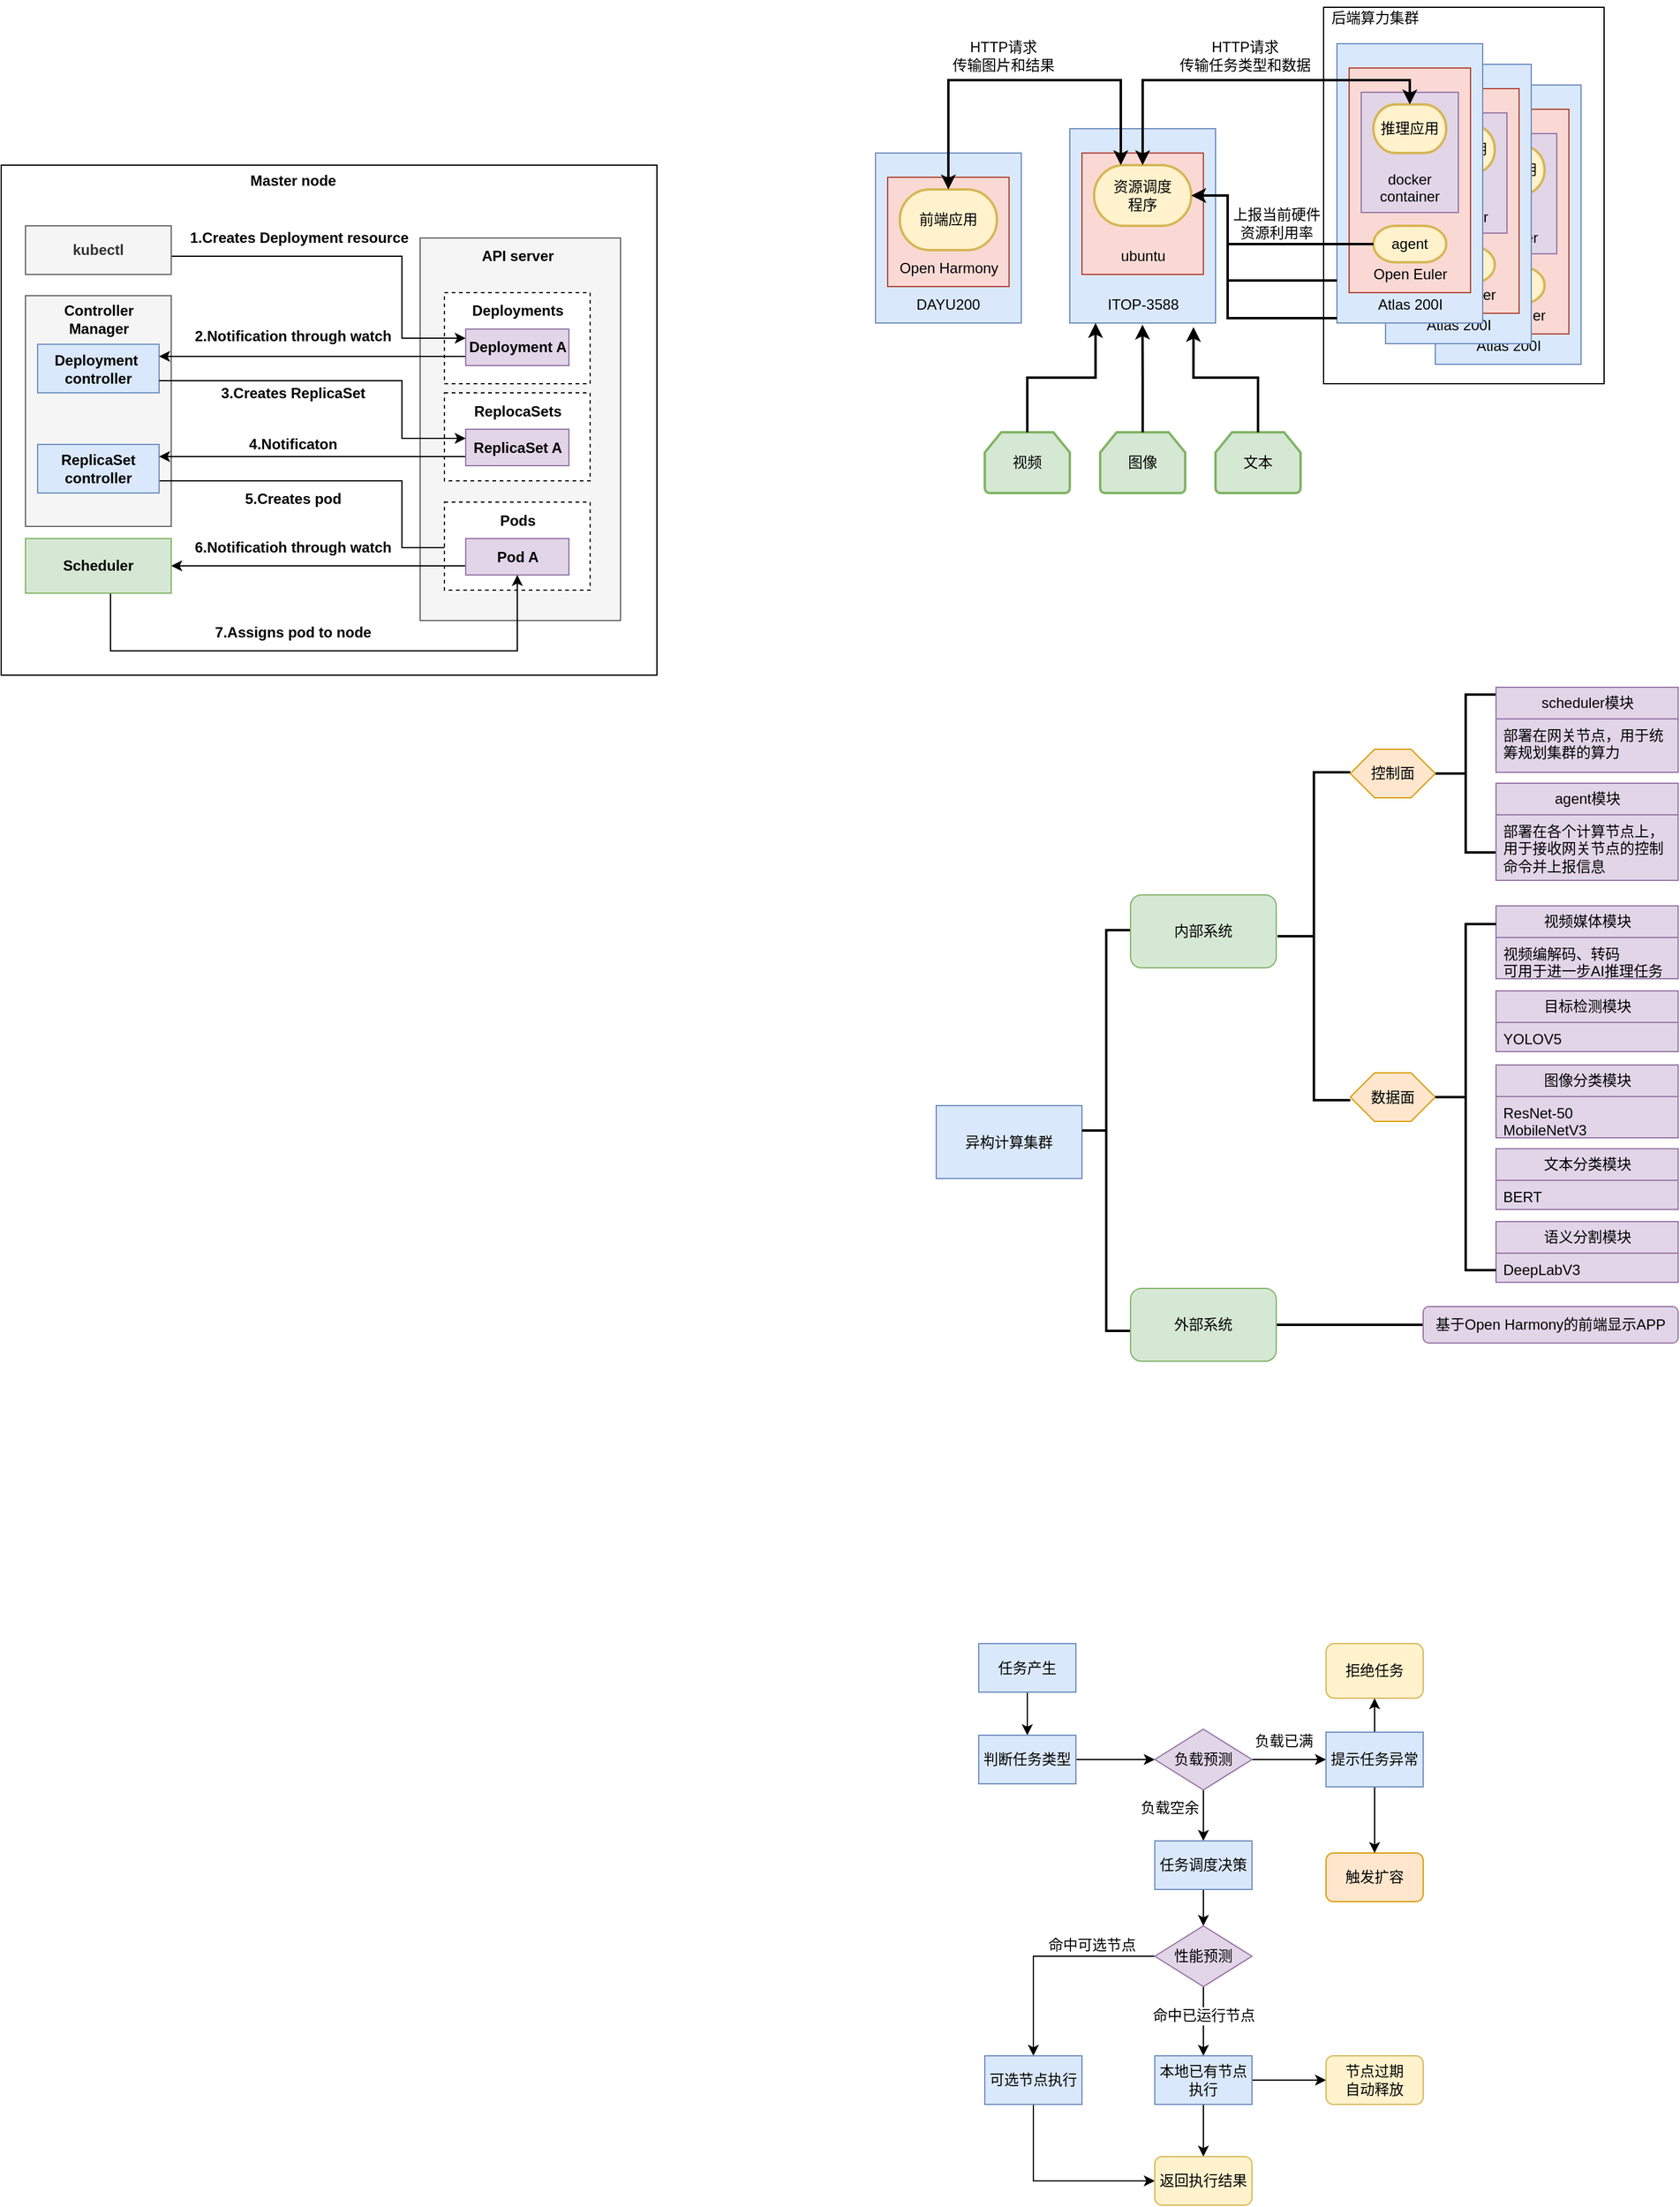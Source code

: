 <mxfile version="27.0.6">
  <diagram name="第 1 页" id="hc7zvkUpLv2Rvr7Ll1ZT">
    <mxGraphModel dx="1928" dy="626" grid="1" gridSize="10" guides="1" tooltips="1" connect="1" arrows="1" fold="1" page="1" pageScale="1" pageWidth="827" pageHeight="1169" math="0" shadow="0">
      <root>
        <mxCell id="0" />
        <mxCell id="1" parent="0" />
        <mxCell id="jOITWD3qPEmTQNuiz6j5-42" value="" style="rounded=0;whiteSpace=wrap;html=1;" vertex="1" parent="1">
          <mxGeometry x="-610" y="150" width="540" height="420" as="geometry" />
        </mxCell>
        <mxCell id="jOITWD3qPEmTQNuiz6j5-31" value="" style="verticalLabelPosition=bottom;verticalAlign=top;html=1;shape=mxgraph.basic.rect;fillColor2=none;strokeWidth=1;size=20;indent=5;fillColor=#f5f5f5;fontColor=#333333;strokeColor=#666666;" vertex="1" parent="1">
          <mxGeometry x="-265" y="210" width="165" height="315" as="geometry" />
        </mxCell>
        <mxCell id="jOITWD3qPEmTQNuiz6j5-23" value="" style="rounded=0;whiteSpace=wrap;html=1;dashed=1;" vertex="1" parent="1">
          <mxGeometry x="-245" y="255" width="120" height="75" as="geometry" />
        </mxCell>
        <mxCell id="jOITWD3qPEmTQNuiz6j5-9" value="" style="verticalLabelPosition=bottom;verticalAlign=top;html=1;shape=mxgraph.basic.rect;fillColor2=none;strokeWidth=1;size=20;indent=5;fillColor=#f5f5f5;fontColor=#333333;strokeColor=#666666;" vertex="1" parent="1">
          <mxGeometry x="-590" y="257.5" width="120" height="190" as="geometry" />
        </mxCell>
        <mxCell id="94nbrSoMffzkr9fx2lbW-61" value="Entity" style="whiteSpace=wrap;html=1;align=center;fillColor=none;" parent="1" vertex="1">
          <mxGeometry x="479" y="20" width="231" height="310" as="geometry" />
        </mxCell>
        <mxCell id="94nbrSoMffzkr9fx2lbW-47" value="" style="group" parent="1" vertex="1" connectable="0">
          <mxGeometry x="571" y="84" width="120" height="230" as="geometry" />
        </mxCell>
        <mxCell id="94nbrSoMffzkr9fx2lbW-48" value="" style="rounded=0;whiteSpace=wrap;html=1;fillColor=#dae8fc;strokeColor=#6c8ebf;" parent="94nbrSoMffzkr9fx2lbW-47" vertex="1">
          <mxGeometry width="120" height="230" as="geometry" />
        </mxCell>
        <mxCell id="94nbrSoMffzkr9fx2lbW-49" value="Atlas 200I" style="text;html=1;align=center;verticalAlign=middle;resizable=0;points=[];autosize=1;strokeColor=none;fillColor=none;" parent="94nbrSoMffzkr9fx2lbW-47" vertex="1">
          <mxGeometry x="20" y="200" width="80" height="30" as="geometry" />
        </mxCell>
        <mxCell id="94nbrSoMffzkr9fx2lbW-50" value="" style="rounded=0;whiteSpace=wrap;html=1;fillColor=#fad9d5;strokeColor=#ae4132;" parent="94nbrSoMffzkr9fx2lbW-47" vertex="1">
          <mxGeometry x="10" y="20" width="100" height="185" as="geometry" />
        </mxCell>
        <mxCell id="94nbrSoMffzkr9fx2lbW-51" value="Open Euler" style="text;html=1;align=center;verticalAlign=middle;resizable=0;points=[];autosize=1;strokeColor=none;fillColor=none;" parent="94nbrSoMffzkr9fx2lbW-47" vertex="1">
          <mxGeometry x="20" y="175" width="80" height="30" as="geometry" />
        </mxCell>
        <mxCell id="94nbrSoMffzkr9fx2lbW-52" value="&lt;div&gt;&lt;br&gt;&lt;/div&gt;&lt;div&gt;&lt;br&gt;&lt;/div&gt;&lt;div&gt;&lt;br&gt;&lt;/div&gt;&lt;div&gt;&lt;br&gt;&lt;/div&gt;&lt;div&gt;docker container&lt;/div&gt;" style="rounded=0;whiteSpace=wrap;html=1;fillColor=#e1d5e7;strokeColor=#9673a6;" parent="94nbrSoMffzkr9fx2lbW-47" vertex="1">
          <mxGeometry x="20" y="40" width="80" height="99" as="geometry" />
        </mxCell>
        <mxCell id="94nbrSoMffzkr9fx2lbW-53" value="agent" style="strokeWidth=2;html=1;shape=mxgraph.flowchart.terminator;whiteSpace=wrap;fillColor=#fff2cc;strokeColor=#d6b656;" parent="94nbrSoMffzkr9fx2lbW-47" vertex="1">
          <mxGeometry x="30" y="150" width="60" height="30" as="geometry" />
        </mxCell>
        <mxCell id="94nbrSoMffzkr9fx2lbW-54" value="推理应用" style="strokeWidth=2;html=1;shape=mxgraph.flowchart.terminator;whiteSpace=wrap;fillColor=#fff2cc;strokeColor=#d6b656;" parent="94nbrSoMffzkr9fx2lbW-47" vertex="1">
          <mxGeometry x="30" y="50" width="60" height="40" as="geometry" />
        </mxCell>
        <mxCell id="94nbrSoMffzkr9fx2lbW-39" value="" style="group" parent="1" vertex="1" connectable="0">
          <mxGeometry x="530" y="67" width="120" height="230" as="geometry" />
        </mxCell>
        <mxCell id="94nbrSoMffzkr9fx2lbW-40" value="" style="rounded=0;whiteSpace=wrap;html=1;fillColor=#dae8fc;strokeColor=#6c8ebf;" parent="94nbrSoMffzkr9fx2lbW-39" vertex="1">
          <mxGeometry width="120" height="230" as="geometry" />
        </mxCell>
        <mxCell id="94nbrSoMffzkr9fx2lbW-41" value="Atlas 200I" style="text;html=1;align=center;verticalAlign=middle;resizable=0;points=[];autosize=1;strokeColor=none;fillColor=none;" parent="94nbrSoMffzkr9fx2lbW-39" vertex="1">
          <mxGeometry x="20" y="200" width="80" height="30" as="geometry" />
        </mxCell>
        <mxCell id="94nbrSoMffzkr9fx2lbW-42" value="" style="rounded=0;whiteSpace=wrap;html=1;fillColor=#fad9d5;strokeColor=#ae4132;" parent="94nbrSoMffzkr9fx2lbW-39" vertex="1">
          <mxGeometry x="10" y="20" width="100" height="185" as="geometry" />
        </mxCell>
        <mxCell id="94nbrSoMffzkr9fx2lbW-43" value="Open Euler" style="text;html=1;align=center;verticalAlign=middle;resizable=0;points=[];autosize=1;strokeColor=none;fillColor=none;" parent="94nbrSoMffzkr9fx2lbW-39" vertex="1">
          <mxGeometry x="20" y="175" width="80" height="30" as="geometry" />
        </mxCell>
        <mxCell id="94nbrSoMffzkr9fx2lbW-44" value="&lt;div&gt;&lt;br&gt;&lt;/div&gt;&lt;div&gt;&lt;br&gt;&lt;/div&gt;&lt;div&gt;&lt;br&gt;&lt;/div&gt;&lt;div&gt;&lt;br&gt;&lt;/div&gt;&lt;div&gt;docker container&lt;/div&gt;" style="rounded=0;whiteSpace=wrap;html=1;fillColor=#e1d5e7;strokeColor=#9673a6;" parent="94nbrSoMffzkr9fx2lbW-39" vertex="1">
          <mxGeometry x="20" y="40" width="80" height="99" as="geometry" />
        </mxCell>
        <mxCell id="94nbrSoMffzkr9fx2lbW-45" value="agent" style="strokeWidth=2;html=1;shape=mxgraph.flowchart.terminator;whiteSpace=wrap;fillColor=#fff2cc;strokeColor=#d6b656;" parent="94nbrSoMffzkr9fx2lbW-39" vertex="1">
          <mxGeometry x="30" y="150" width="60" height="30" as="geometry" />
        </mxCell>
        <mxCell id="94nbrSoMffzkr9fx2lbW-46" value="推理应用" style="strokeWidth=2;html=1;shape=mxgraph.flowchart.terminator;whiteSpace=wrap;fillColor=#fff2cc;strokeColor=#d6b656;" parent="94nbrSoMffzkr9fx2lbW-39" vertex="1">
          <mxGeometry x="30" y="50" width="60" height="40" as="geometry" />
        </mxCell>
        <mxCell id="94nbrSoMffzkr9fx2lbW-21" value="" style="group" parent="1" vertex="1" connectable="0">
          <mxGeometry x="110" y="140" width="120" height="140" as="geometry" />
        </mxCell>
        <mxCell id="94nbrSoMffzkr9fx2lbW-1" value="&lt;div&gt;&lt;br&gt;&lt;/div&gt;" style="rounded=0;whiteSpace=wrap;html=1;fillColor=#dae8fc;strokeColor=#6c8ebf;movable=1;resizable=1;rotatable=1;deletable=1;editable=1;locked=0;connectable=1;" parent="94nbrSoMffzkr9fx2lbW-21" vertex="1">
          <mxGeometry width="120" height="140" as="geometry" />
        </mxCell>
        <mxCell id="94nbrSoMffzkr9fx2lbW-5" value="DAYU200" style="text;html=1;align=center;verticalAlign=middle;whiteSpace=wrap;rounded=0;movable=1;resizable=1;rotatable=1;deletable=1;editable=1;locked=0;connectable=1;" parent="94nbrSoMffzkr9fx2lbW-21" vertex="1">
          <mxGeometry x="30" y="110" width="60" height="30" as="geometry" />
        </mxCell>
        <mxCell id="94nbrSoMffzkr9fx2lbW-12" value="" style="rounded=0;whiteSpace=wrap;html=1;fillColor=#fad9d5;strokeColor=#ae4132;movable=1;resizable=1;rotatable=1;deletable=1;editable=1;locked=0;connectable=1;" parent="94nbrSoMffzkr9fx2lbW-21" vertex="1">
          <mxGeometry x="10" y="20" width="100" height="90" as="geometry" />
        </mxCell>
        <mxCell id="94nbrSoMffzkr9fx2lbW-13" value="Open Harmony" style="text;html=1;align=center;verticalAlign=middle;resizable=1;points=[];autosize=1;strokeColor=none;fillColor=none;movable=1;rotatable=1;deletable=1;editable=1;locked=0;connectable=1;" parent="94nbrSoMffzkr9fx2lbW-21" vertex="1">
          <mxGeometry x="10" y="80" width="100" height="30" as="geometry" />
        </mxCell>
        <mxCell id="94nbrSoMffzkr9fx2lbW-4" value="前端应用" style="strokeWidth=2;html=1;shape=mxgraph.flowchart.terminator;whiteSpace=wrap;fillColor=#fff2cc;strokeColor=#d6b656;movable=1;resizable=1;rotatable=1;deletable=1;editable=1;locked=0;connectable=1;" parent="94nbrSoMffzkr9fx2lbW-21" vertex="1">
          <mxGeometry x="20" y="30" width="80" height="50" as="geometry" />
        </mxCell>
        <mxCell id="94nbrSoMffzkr9fx2lbW-22" value="" style="group" parent="1" vertex="1" connectable="0">
          <mxGeometry x="270" y="120" width="120" height="160" as="geometry" />
        </mxCell>
        <mxCell id="94nbrSoMffzkr9fx2lbW-2" value="" style="rounded=0;whiteSpace=wrap;html=1;fillColor=#dae8fc;strokeColor=#6c8ebf;" parent="94nbrSoMffzkr9fx2lbW-22" vertex="1">
          <mxGeometry width="120" height="160" as="geometry" />
        </mxCell>
        <mxCell id="94nbrSoMffzkr9fx2lbW-6" value="" style="rounded=0;whiteSpace=wrap;html=1;fillColor=#fad9d5;strokeColor=#ae4132;" parent="94nbrSoMffzkr9fx2lbW-22" vertex="1">
          <mxGeometry x="10" y="20" width="100" height="100" as="geometry" />
        </mxCell>
        <mxCell id="94nbrSoMffzkr9fx2lbW-7" value="ITOP-3588" style="text;html=1;align=center;verticalAlign=middle;resizable=0;points=[];autosize=1;strokeColor=none;fillColor=none;" parent="94nbrSoMffzkr9fx2lbW-22" vertex="1">
          <mxGeometry x="20" y="130" width="80" height="30" as="geometry" />
        </mxCell>
        <mxCell id="94nbrSoMffzkr9fx2lbW-8" value="ubuntu" style="text;html=1;align=center;verticalAlign=middle;resizable=0;points=[];autosize=1;strokeColor=none;fillColor=none;" parent="94nbrSoMffzkr9fx2lbW-22" vertex="1">
          <mxGeometry x="30" y="90" width="60" height="30" as="geometry" />
        </mxCell>
        <mxCell id="94nbrSoMffzkr9fx2lbW-9" value="&lt;div&gt;资源调度&lt;/div&gt;&lt;div&gt;程序&lt;/div&gt;" style="strokeWidth=2;html=1;shape=mxgraph.flowchart.terminator;whiteSpace=wrap;fillColor=#fff2cc;strokeColor=#d6b656;" parent="94nbrSoMffzkr9fx2lbW-22" vertex="1">
          <mxGeometry x="20" y="30" width="80" height="50" as="geometry" />
        </mxCell>
        <mxCell id="94nbrSoMffzkr9fx2lbW-23" value="" style="group" parent="1" vertex="1" connectable="0">
          <mxGeometry x="490" y="50" width="250" height="315" as="geometry" />
        </mxCell>
        <mxCell id="94nbrSoMffzkr9fx2lbW-10" value="" style="rounded=0;whiteSpace=wrap;html=1;fillColor=#dae8fc;strokeColor=#6c8ebf;" parent="94nbrSoMffzkr9fx2lbW-23" vertex="1">
          <mxGeometry width="120" height="230" as="geometry" />
        </mxCell>
        <mxCell id="94nbrSoMffzkr9fx2lbW-11" value="Atlas 200I" style="text;html=1;align=center;verticalAlign=middle;resizable=0;points=[];autosize=1;strokeColor=none;fillColor=none;" parent="94nbrSoMffzkr9fx2lbW-23" vertex="1">
          <mxGeometry x="20" y="200" width="80" height="30" as="geometry" />
        </mxCell>
        <mxCell id="94nbrSoMffzkr9fx2lbW-14" value="" style="rounded=0;whiteSpace=wrap;html=1;fillColor=#fad9d5;strokeColor=#ae4132;" parent="94nbrSoMffzkr9fx2lbW-23" vertex="1">
          <mxGeometry x="10" y="20" width="100" height="185" as="geometry" />
        </mxCell>
        <mxCell id="94nbrSoMffzkr9fx2lbW-15" value="Open Euler" style="text;html=1;align=center;verticalAlign=middle;resizable=0;points=[];autosize=1;strokeColor=none;fillColor=none;" parent="94nbrSoMffzkr9fx2lbW-23" vertex="1">
          <mxGeometry x="20" y="175" width="80" height="30" as="geometry" />
        </mxCell>
        <mxCell id="94nbrSoMffzkr9fx2lbW-17" value="&lt;div&gt;&lt;br&gt;&lt;/div&gt;&lt;div&gt;&lt;br&gt;&lt;/div&gt;&lt;div&gt;&lt;br&gt;&lt;/div&gt;&lt;div&gt;&lt;br&gt;&lt;/div&gt;&lt;div&gt;docker container&lt;/div&gt;" style="rounded=0;whiteSpace=wrap;html=1;fillColor=#e1d5e7;strokeColor=#9673a6;" parent="94nbrSoMffzkr9fx2lbW-23" vertex="1">
          <mxGeometry x="20" y="40" width="80" height="99" as="geometry" />
        </mxCell>
        <mxCell id="94nbrSoMffzkr9fx2lbW-19" value="agent" style="strokeWidth=2;html=1;shape=mxgraph.flowchart.terminator;whiteSpace=wrap;fillColor=#fff2cc;strokeColor=#d6b656;" parent="94nbrSoMffzkr9fx2lbW-23" vertex="1">
          <mxGeometry x="30" y="150" width="60" height="30" as="geometry" />
        </mxCell>
        <mxCell id="94nbrSoMffzkr9fx2lbW-20" value="推理应用" style="strokeWidth=2;html=1;shape=mxgraph.flowchart.terminator;whiteSpace=wrap;fillColor=#fff2cc;strokeColor=#d6b656;" parent="94nbrSoMffzkr9fx2lbW-23" vertex="1">
          <mxGeometry x="30" y="50" width="60" height="40" as="geometry" />
        </mxCell>
        <mxCell id="94nbrSoMffzkr9fx2lbW-24" style="edgeStyle=orthogonalEdgeStyle;rounded=0;orthogonalLoop=1;jettySize=auto;html=1;exitX=0.5;exitY=0;exitDx=0;exitDy=0;exitPerimeter=0;startArrow=classic;startFill=1;strokeWidth=2;" parent="1" source="94nbrSoMffzkr9fx2lbW-4" edge="1">
          <mxGeometry relative="1" as="geometry">
            <mxPoint x="312" y="150" as="targetPoint" />
            <Array as="points">
              <mxPoint x="170" y="80" />
              <mxPoint x="312" y="80" />
            </Array>
          </mxGeometry>
        </mxCell>
        <mxCell id="94nbrSoMffzkr9fx2lbW-25" value="视频" style="strokeWidth=2;html=1;shape=mxgraph.flowchart.loop_limit;whiteSpace=wrap;fillColor=#d5e8d4;strokeColor=#82b366;" parent="1" vertex="1">
          <mxGeometry x="200" y="370" width="70" height="50" as="geometry" />
        </mxCell>
        <mxCell id="94nbrSoMffzkr9fx2lbW-26" value="图像" style="strokeWidth=2;html=1;shape=mxgraph.flowchart.loop_limit;whiteSpace=wrap;fillColor=#d5e8d4;strokeColor=#82b366;" parent="1" vertex="1">
          <mxGeometry x="295" y="370" width="70" height="50" as="geometry" />
        </mxCell>
        <mxCell id="94nbrSoMffzkr9fx2lbW-28" value="文本" style="strokeWidth=2;html=1;shape=mxgraph.flowchart.loop_limit;whiteSpace=wrap;fillColor=#d5e8d4;strokeColor=#82b366;" parent="1" vertex="1">
          <mxGeometry x="390" y="370" width="70" height="50" as="geometry" />
        </mxCell>
        <mxCell id="94nbrSoMffzkr9fx2lbW-29" style="edgeStyle=orthogonalEdgeStyle;rounded=0;orthogonalLoop=1;jettySize=auto;html=1;exitX=0.5;exitY=0;exitDx=0;exitDy=0;exitPerimeter=0;entryX=0.015;entryY=1;entryDx=0;entryDy=0;entryPerimeter=0;strokeWidth=2;" parent="1" source="94nbrSoMffzkr9fx2lbW-25" target="94nbrSoMffzkr9fx2lbW-7" edge="1">
          <mxGeometry relative="1" as="geometry" />
        </mxCell>
        <mxCell id="94nbrSoMffzkr9fx2lbW-30" style="edgeStyle=orthogonalEdgeStyle;rounded=0;orthogonalLoop=1;jettySize=auto;html=1;exitX=0.5;exitY=0;exitDx=0;exitDy=0;exitPerimeter=0;entryX=0.498;entryY=1.044;entryDx=0;entryDy=0;entryPerimeter=0;strokeWidth=2;" parent="1" source="94nbrSoMffzkr9fx2lbW-26" target="94nbrSoMffzkr9fx2lbW-7" edge="1">
          <mxGeometry relative="1" as="geometry" />
        </mxCell>
        <mxCell id="94nbrSoMffzkr9fx2lbW-31" style="edgeStyle=orthogonalEdgeStyle;rounded=0;orthogonalLoop=1;jettySize=auto;html=1;exitX=0.5;exitY=0;exitDx=0;exitDy=0;exitPerimeter=0;entryX=1.023;entryY=1.111;entryDx=0;entryDy=0;entryPerimeter=0;strokeWidth=2;" parent="1" source="94nbrSoMffzkr9fx2lbW-28" target="94nbrSoMffzkr9fx2lbW-7" edge="1">
          <mxGeometry relative="1" as="geometry" />
        </mxCell>
        <mxCell id="94nbrSoMffzkr9fx2lbW-33" style="edgeStyle=orthogonalEdgeStyle;rounded=0;orthogonalLoop=1;jettySize=auto;html=1;exitX=0;exitY=0.5;exitDx=0;exitDy=0;exitPerimeter=0;entryX=1;entryY=0.5;entryDx=0;entryDy=0;entryPerimeter=0;strokeWidth=2;" parent="1" source="94nbrSoMffzkr9fx2lbW-19" target="94nbrSoMffzkr9fx2lbW-9" edge="1">
          <mxGeometry relative="1" as="geometry">
            <Array as="points">
              <mxPoint x="400" y="215" />
              <mxPoint x="400" y="175" />
            </Array>
          </mxGeometry>
        </mxCell>
        <mxCell id="94nbrSoMffzkr9fx2lbW-34" value="&lt;div&gt;HTTP请求&lt;/div&gt;&lt;div&gt;传输图片和结果&lt;/div&gt;" style="text;html=1;align=center;verticalAlign=middle;resizable=0;points=[];autosize=1;strokeColor=none;fillColor=none;" parent="1" vertex="1">
          <mxGeometry x="160" y="40" width="110" height="40" as="geometry" />
        </mxCell>
        <mxCell id="94nbrSoMffzkr9fx2lbW-36" style="edgeStyle=orthogonalEdgeStyle;rounded=0;orthogonalLoop=1;jettySize=auto;html=1;exitX=0.5;exitY=0;exitDx=0;exitDy=0;exitPerimeter=0;entryX=0.5;entryY=0;entryDx=0;entryDy=0;entryPerimeter=0;strokeWidth=2;startArrow=classic;startFill=1;" parent="1" source="94nbrSoMffzkr9fx2lbW-9" target="94nbrSoMffzkr9fx2lbW-20" edge="1">
          <mxGeometry relative="1" as="geometry" />
        </mxCell>
        <mxCell id="94nbrSoMffzkr9fx2lbW-37" value="&lt;div&gt;HTTP请求&lt;/div&gt;&lt;div&gt;传输任务类型和数据&lt;/div&gt;" style="text;html=1;align=center;verticalAlign=middle;resizable=0;points=[];autosize=1;strokeColor=none;fillColor=none;" parent="1" vertex="1">
          <mxGeometry x="349" y="40" width="130" height="40" as="geometry" />
        </mxCell>
        <mxCell id="94nbrSoMffzkr9fx2lbW-38" value="&lt;div&gt;上报当前硬件&lt;/div&gt;&lt;div&gt;资源利用率&lt;/div&gt;" style="text;html=1;align=center;verticalAlign=middle;resizable=0;points=[];autosize=1;strokeColor=none;fillColor=none;" parent="1" vertex="1">
          <mxGeometry x="390" y="178" width="100" height="40" as="geometry" />
        </mxCell>
        <mxCell id="94nbrSoMffzkr9fx2lbW-59" style="edgeStyle=orthogonalEdgeStyle;rounded=0;orthogonalLoop=1;jettySize=auto;html=1;strokeWidth=2;endArrow=none;startFill=0;" parent="1" edge="1">
          <mxGeometry relative="1" as="geometry">
            <mxPoint x="490" y="276" as="sourcePoint" />
            <mxPoint x="400" y="230" as="targetPoint" />
            <Array as="points">
              <mxPoint x="400" y="276" />
              <mxPoint x="400" y="230" />
            </Array>
          </mxGeometry>
        </mxCell>
        <mxCell id="94nbrSoMffzkr9fx2lbW-58" style="edgeStyle=orthogonalEdgeStyle;rounded=0;orthogonalLoop=1;jettySize=auto;html=1;strokeWidth=2;endArrow=none;startFill=0;" parent="1" edge="1">
          <mxGeometry relative="1" as="geometry">
            <mxPoint x="490" y="245" as="sourcePoint" />
            <mxPoint x="400" y="200" as="targetPoint" />
            <Array as="points">
              <mxPoint x="400" y="245" />
              <mxPoint x="400" y="200" />
            </Array>
          </mxGeometry>
        </mxCell>
        <mxCell id="94nbrSoMffzkr9fx2lbW-62" value="后端算力集群" style="text;html=1;align=center;verticalAlign=middle;resizable=0;points=[];autosize=1;strokeColor=none;fillColor=none;" parent="1" vertex="1">
          <mxGeometry x="471" y="14" width="100" height="30" as="geometry" />
        </mxCell>
        <mxCell id="ptIUgz5gia44wLrKjykI-1" value="异构计算集群" style="rounded=0;whiteSpace=wrap;html=1;fillColor=#dae8fc;strokeColor=#6c8ebf;" parent="1" vertex="1">
          <mxGeometry x="160" y="924.5" width="120" height="60" as="geometry" />
        </mxCell>
        <mxCell id="ptIUgz5gia44wLrKjykI-2" value="" style="strokeWidth=2;html=1;shape=mxgraph.flowchart.annotation_2;align=left;labelPosition=right;pointerEvents=1;" parent="1" vertex="1">
          <mxGeometry x="280" y="780" width="40" height="330" as="geometry" />
        </mxCell>
        <mxCell id="ptIUgz5gia44wLrKjykI-3" value="内部系统" style="rounded=1;whiteSpace=wrap;html=1;fillColor=#d5e8d4;strokeColor=#82b366;" parent="1" vertex="1">
          <mxGeometry x="320" y="751" width="120" height="60" as="geometry" />
        </mxCell>
        <mxCell id="ptIUgz5gia44wLrKjykI-40" style="edgeStyle=orthogonalEdgeStyle;rounded=0;orthogonalLoop=1;jettySize=auto;html=1;exitX=1;exitY=0.5;exitDx=0;exitDy=0;endArrow=none;startFill=0;strokeWidth=2;entryX=0;entryY=0.5;entryDx=0;entryDy=0;" parent="1" source="ptIUgz5gia44wLrKjykI-4" target="ptIUgz5gia44wLrKjykI-41" edge="1">
          <mxGeometry relative="1" as="geometry">
            <mxPoint x="590" y="1128.4" as="targetPoint" />
          </mxGeometry>
        </mxCell>
        <mxCell id="ptIUgz5gia44wLrKjykI-4" value="外部系统" style="rounded=1;whiteSpace=wrap;html=1;fillColor=#d5e8d4;strokeColor=#82b366;" parent="1" vertex="1">
          <mxGeometry x="320" y="1075" width="120" height="60" as="geometry" />
        </mxCell>
        <mxCell id="ptIUgz5gia44wLrKjykI-5" value="" style="strokeWidth=2;html=1;shape=mxgraph.flowchart.annotation_2;align=left;labelPosition=right;pointerEvents=1;" parent="1" vertex="1">
          <mxGeometry x="441" y="650" width="60" height="270" as="geometry" />
        </mxCell>
        <mxCell id="ptIUgz5gia44wLrKjykI-7" value="" style="strokeWidth=2;html=1;shape=mxgraph.flowchart.annotation_2;align=left;labelPosition=right;pointerEvents=1;" parent="1" vertex="1">
          <mxGeometry x="571" y="586" width="50" height="130" as="geometry" />
        </mxCell>
        <mxCell id="ptIUgz5gia44wLrKjykI-9" value="控制面" style="shape=hexagon;perimeter=hexagonPerimeter2;whiteSpace=wrap;html=1;fixedSize=1;fillColor=#ffe6cc;strokeColor=#d79b00;" parent="1" vertex="1">
          <mxGeometry x="501" y="631" width="70" height="40" as="geometry" />
        </mxCell>
        <mxCell id="ptIUgz5gia44wLrKjykI-11" value="scheduler模块" style="swimlane;fontStyle=0;childLayout=stackLayout;horizontal=1;startSize=26;fillColor=#e1d5e7;horizontalStack=0;resizeParent=1;resizeParentMax=0;resizeLast=0;collapsible=1;marginBottom=0;html=1;strokeColor=#9673a6;" parent="1" vertex="1">
          <mxGeometry x="621" y="580" width="150" height="70" as="geometry" />
        </mxCell>
        <mxCell id="ptIUgz5gia44wLrKjykI-12" value="部署在网关节点，用于统筹规划集群的算力" style="text;strokeColor=#9673a6;fillColor=#e1d5e7;align=left;verticalAlign=top;spacingLeft=4;spacingRight=4;overflow=hidden;rotatable=0;points=[[0,0.5],[1,0.5]];portConstraint=eastwest;whiteSpace=wrap;html=1;" parent="ptIUgz5gia44wLrKjykI-11" vertex="1">
          <mxGeometry y="26" width="150" height="44" as="geometry" />
        </mxCell>
        <mxCell id="ptIUgz5gia44wLrKjykI-15" value="agent模块" style="swimlane;fontStyle=0;childLayout=stackLayout;horizontal=1;startSize=26;fillColor=#e1d5e7;horizontalStack=0;resizeParent=1;resizeParentMax=0;resizeLast=0;collapsible=1;marginBottom=0;html=1;strokeColor=#9673a6;" parent="1" vertex="1">
          <mxGeometry x="621" y="659" width="150" height="80" as="geometry" />
        </mxCell>
        <mxCell id="ptIUgz5gia44wLrKjykI-16" value="部署在各个计算节点上，用于接收网关节点的控制命令并上报信息" style="text;strokeColor=#9673a6;fillColor=#e1d5e7;align=left;verticalAlign=top;spacingLeft=4;spacingRight=4;overflow=hidden;rotatable=0;points=[[0,0.5],[1,0.5]];portConstraint=eastwest;whiteSpace=wrap;html=1;" parent="ptIUgz5gia44wLrKjykI-15" vertex="1">
          <mxGeometry y="26" width="150" height="54" as="geometry" />
        </mxCell>
        <mxCell id="ptIUgz5gia44wLrKjykI-17" value="数据面" style="shape=hexagon;perimeter=hexagonPerimeter2;whiteSpace=wrap;html=1;fixedSize=1;fillColor=#ffe6cc;strokeColor=#d79b00;" parent="1" vertex="1">
          <mxGeometry x="501" y="897.5" width="70" height="40" as="geometry" />
        </mxCell>
        <mxCell id="ptIUgz5gia44wLrKjykI-19" value="视频媒体模块" style="swimlane;fontStyle=0;childLayout=stackLayout;horizontal=1;startSize=26;fillColor=#e1d5e7;horizontalStack=0;resizeParent=1;resizeParentMax=0;resizeLast=0;collapsible=1;marginBottom=0;html=1;strokeColor=#9673a6;" parent="1" vertex="1">
          <mxGeometry x="621" y="760" width="150" height="60" as="geometry" />
        </mxCell>
        <mxCell id="ptIUgz5gia44wLrKjykI-20" value="&lt;div&gt;视频编解码、转码&lt;/div&gt;&lt;div&gt;可用于进一步AI推理任务&lt;/div&gt;" style="text;strokeColor=#9673a6;fillColor=#e1d5e7;align=left;verticalAlign=top;spacingLeft=4;spacingRight=4;overflow=hidden;rotatable=0;points=[[0,0.5],[1,0.5]];portConstraint=eastwest;whiteSpace=wrap;html=1;" parent="ptIUgz5gia44wLrKjykI-19" vertex="1">
          <mxGeometry y="26" width="150" height="34" as="geometry" />
        </mxCell>
        <mxCell id="ptIUgz5gia44wLrKjykI-21" value="目标检测模块" style="swimlane;fontStyle=0;childLayout=stackLayout;horizontal=1;startSize=26;fillColor=#e1d5e7;horizontalStack=0;resizeParent=1;resizeParentMax=0;resizeLast=0;collapsible=1;marginBottom=0;html=1;strokeColor=#9673a6;" parent="1" vertex="1">
          <mxGeometry x="621" y="830" width="150" height="50" as="geometry" />
        </mxCell>
        <mxCell id="ptIUgz5gia44wLrKjykI-22" value="YOLOV5" style="text;strokeColor=#9673a6;fillColor=#e1d5e7;align=left;verticalAlign=top;spacingLeft=4;spacingRight=4;overflow=hidden;rotatable=0;points=[[0,0.5],[1,0.5]];portConstraint=eastwest;whiteSpace=wrap;html=1;" parent="ptIUgz5gia44wLrKjykI-21" vertex="1">
          <mxGeometry y="26" width="150" height="24" as="geometry" />
        </mxCell>
        <mxCell id="ptIUgz5gia44wLrKjykI-32" value="图像分类模块" style="swimlane;fontStyle=0;childLayout=stackLayout;horizontal=1;startSize=26;fillColor=#e1d5e7;horizontalStack=0;resizeParent=1;resizeParentMax=0;resizeLast=0;collapsible=1;marginBottom=0;html=1;strokeColor=#9673a6;" parent="1" vertex="1">
          <mxGeometry x="621" y="891" width="150" height="60" as="geometry" />
        </mxCell>
        <mxCell id="ptIUgz5gia44wLrKjykI-33" value="&lt;div&gt;ResNet-50&lt;/div&gt;&lt;div&gt;MobileNetV3&lt;/div&gt;" style="text;strokeColor=#9673a6;fillColor=#e1d5e7;align=left;verticalAlign=top;spacingLeft=4;spacingRight=4;overflow=hidden;rotatable=0;points=[[0,0.5],[1,0.5]];portConstraint=eastwest;whiteSpace=wrap;html=1;" parent="ptIUgz5gia44wLrKjykI-32" vertex="1">
          <mxGeometry y="26" width="150" height="34" as="geometry" />
        </mxCell>
        <mxCell id="ptIUgz5gia44wLrKjykI-34" value="文本分类模块" style="swimlane;fontStyle=0;childLayout=stackLayout;horizontal=1;startSize=26;fillColor=#e1d5e7;horizontalStack=0;resizeParent=1;resizeParentMax=0;resizeLast=0;collapsible=1;marginBottom=0;html=1;strokeColor=#9673a6;" parent="1" vertex="1">
          <mxGeometry x="621" y="960" width="150" height="50" as="geometry" />
        </mxCell>
        <mxCell id="ptIUgz5gia44wLrKjykI-35" value="BERT" style="text;strokeColor=#9673a6;fillColor=#e1d5e7;align=left;verticalAlign=top;spacingLeft=4;spacingRight=4;overflow=hidden;rotatable=0;points=[[0,0.5],[1,0.5]];portConstraint=eastwest;whiteSpace=wrap;html=1;" parent="ptIUgz5gia44wLrKjykI-34" vertex="1">
          <mxGeometry y="26" width="150" height="24" as="geometry" />
        </mxCell>
        <mxCell id="ptIUgz5gia44wLrKjykI-36" value="语义分割模块" style="swimlane;fontStyle=0;childLayout=stackLayout;horizontal=1;startSize=26;fillColor=#e1d5e7;horizontalStack=0;resizeParent=1;resizeParentMax=0;resizeLast=0;collapsible=1;marginBottom=0;html=1;strokeColor=#9673a6;" parent="1" vertex="1">
          <mxGeometry x="621" y="1020" width="150" height="50" as="geometry" />
        </mxCell>
        <mxCell id="ptIUgz5gia44wLrKjykI-37" value="DeepLabV3" style="text;strokeColor=#9673a6;fillColor=#e1d5e7;align=left;verticalAlign=top;spacingLeft=4;spacingRight=4;overflow=hidden;rotatable=0;points=[[0,0.5],[1,0.5]];portConstraint=eastwest;whiteSpace=wrap;html=1;" parent="ptIUgz5gia44wLrKjykI-36" vertex="1">
          <mxGeometry y="26" width="150" height="24" as="geometry" />
        </mxCell>
        <mxCell id="ptIUgz5gia44wLrKjykI-39" value="" style="strokeWidth=2;html=1;shape=mxgraph.flowchart.annotation_2;align=left;labelPosition=right;pointerEvents=1;" parent="1" vertex="1">
          <mxGeometry x="571" y="775" width="50" height="285" as="geometry" />
        </mxCell>
        <mxCell id="ptIUgz5gia44wLrKjykI-41" value="基于Open Harmony的前端显示APP" style="rounded=1;whiteSpace=wrap;html=1;fillColor=#e1d5e7;strokeColor=#9673a6;" parent="1" vertex="1">
          <mxGeometry x="561" y="1090" width="210" height="30" as="geometry" />
        </mxCell>
        <mxCell id="Xun2qEZos5ywSX1DPPP5-5" value="" style="edgeStyle=orthogonalEdgeStyle;rounded=0;orthogonalLoop=1;jettySize=auto;html=1;" parent="1" source="Xun2qEZos5ywSX1DPPP5-1" target="Xun2qEZos5ywSX1DPPP5-4" edge="1">
          <mxGeometry relative="1" as="geometry" />
        </mxCell>
        <mxCell id="Xun2qEZos5ywSX1DPPP5-1" value="任务产生" style="rounded=0;whiteSpace=wrap;html=1;fillColor=#dae8fc;strokeColor=#6c8ebf;" parent="1" vertex="1">
          <mxGeometry x="195" y="1367.5" width="80" height="40" as="geometry" />
        </mxCell>
        <mxCell id="Xun2qEZos5ywSX1DPPP5-7" value="" style="edgeStyle=orthogonalEdgeStyle;rounded=0;orthogonalLoop=1;jettySize=auto;html=1;" parent="1" source="Xun2qEZos5ywSX1DPPP5-4" target="Xun2qEZos5ywSX1DPPP5-6" edge="1">
          <mxGeometry relative="1" as="geometry" />
        </mxCell>
        <mxCell id="Xun2qEZos5ywSX1DPPP5-4" value="判断任务类型" style="rounded=0;whiteSpace=wrap;html=1;fillColor=#dae8fc;strokeColor=#6c8ebf;" parent="1" vertex="1">
          <mxGeometry x="195" y="1443" width="80" height="40" as="geometry" />
        </mxCell>
        <mxCell id="Xun2qEZos5ywSX1DPPP5-9" value="" style="edgeStyle=orthogonalEdgeStyle;rounded=0;orthogonalLoop=1;jettySize=auto;html=1;" parent="1" source="Xun2qEZos5ywSX1DPPP5-6" target="Xun2qEZos5ywSX1DPPP5-8" edge="1">
          <mxGeometry relative="1" as="geometry" />
        </mxCell>
        <mxCell id="Xun2qEZos5ywSX1DPPP5-12" value="" style="edgeStyle=orthogonalEdgeStyle;rounded=0;orthogonalLoop=1;jettySize=auto;html=1;" parent="1" source="Xun2qEZos5ywSX1DPPP5-6" target="Xun2qEZos5ywSX1DPPP5-11" edge="1">
          <mxGeometry relative="1" as="geometry" />
        </mxCell>
        <mxCell id="Xun2qEZos5ywSX1DPPP5-6" value="负载预测" style="rhombus;whiteSpace=wrap;html=1;fillColor=#e1d5e7;strokeColor=#9673a6;" parent="1" vertex="1">
          <mxGeometry x="340" y="1438" width="80" height="50" as="geometry" />
        </mxCell>
        <mxCell id="Xun2qEZos5ywSX1DPPP5-23" style="edgeStyle=orthogonalEdgeStyle;rounded=0;orthogonalLoop=1;jettySize=auto;html=1;exitX=0.5;exitY=1;exitDx=0;exitDy=0;entryX=0.5;entryY=0;entryDx=0;entryDy=0;" parent="1" source="Xun2qEZos5ywSX1DPPP5-8" target="Xun2qEZos5ywSX1DPPP5-21" edge="1">
          <mxGeometry relative="1" as="geometry" />
        </mxCell>
        <mxCell id="Xun2qEZos5ywSX1DPPP5-8" value="任务调度决策" style="whiteSpace=wrap;html=1;fillColor=#dae8fc;strokeColor=#6c8ebf;" parent="1" vertex="1">
          <mxGeometry x="340" y="1530" width="80" height="40" as="geometry" />
        </mxCell>
        <mxCell id="Xun2qEZos5ywSX1DPPP5-10" value="负载空余" style="text;html=1;align=center;verticalAlign=middle;resizable=0;points=[];autosize=1;strokeColor=none;fillColor=none;" parent="1" vertex="1">
          <mxGeometry x="317" y="1488" width="70" height="30" as="geometry" />
        </mxCell>
        <mxCell id="Xun2qEZos5ywSX1DPPP5-17" value="" style="edgeStyle=orthogonalEdgeStyle;rounded=0;orthogonalLoop=1;jettySize=auto;html=1;" parent="1" source="Xun2qEZos5ywSX1DPPP5-11" target="Xun2qEZos5ywSX1DPPP5-16" edge="1">
          <mxGeometry relative="1" as="geometry" />
        </mxCell>
        <mxCell id="Xun2qEZos5ywSX1DPPP5-19" value="" style="edgeStyle=orthogonalEdgeStyle;rounded=0;orthogonalLoop=1;jettySize=auto;html=1;" parent="1" source="Xun2qEZos5ywSX1DPPP5-11" target="Xun2qEZos5ywSX1DPPP5-18" edge="1">
          <mxGeometry relative="1" as="geometry" />
        </mxCell>
        <mxCell id="Xun2qEZos5ywSX1DPPP5-11" value="提示任务异常" style="whiteSpace=wrap;html=1;fillColor=#dae8fc;strokeColor=#6c8ebf;" parent="1" vertex="1">
          <mxGeometry x="481" y="1440.5" width="80" height="45" as="geometry" />
        </mxCell>
        <mxCell id="Xun2qEZos5ywSX1DPPP5-13" value="负载已满" style="text;html=1;align=center;verticalAlign=middle;resizable=0;points=[];autosize=1;strokeColor=none;fillColor=none;" parent="1" vertex="1">
          <mxGeometry x="411" y="1433" width="70" height="30" as="geometry" />
        </mxCell>
        <mxCell id="Xun2qEZos5ywSX1DPPP5-16" value="触发扩容" style="whiteSpace=wrap;html=1;fillColor=#ffe6cc;strokeColor=#d79b00;rounded=1;" parent="1" vertex="1">
          <mxGeometry x="481" y="1540" width="80" height="40" as="geometry" />
        </mxCell>
        <mxCell id="Xun2qEZos5ywSX1DPPP5-18" value="拒绝任务" style="whiteSpace=wrap;html=1;fillColor=#fff2cc;strokeColor=#d6b656;rounded=1;" parent="1" vertex="1">
          <mxGeometry x="481" y="1367.5" width="80" height="45" as="geometry" />
        </mxCell>
        <mxCell id="Xun2qEZos5ywSX1DPPP5-25" value="" style="edgeStyle=orthogonalEdgeStyle;rounded=0;orthogonalLoop=1;jettySize=auto;html=1;" parent="1" source="Xun2qEZos5ywSX1DPPP5-21" target="Xun2qEZos5ywSX1DPPP5-24" edge="1">
          <mxGeometry relative="1" as="geometry" />
        </mxCell>
        <mxCell id="Xun2qEZos5ywSX1DPPP5-30" value="命中已运行节点" style="edgeLabel;html=1;align=center;verticalAlign=middle;resizable=0;points=[];fontSize=12;" parent="Xun2qEZos5ywSX1DPPP5-25" vertex="1" connectable="0">
          <mxGeometry x="-0.236" y="1" relative="1" as="geometry">
            <mxPoint x="-1" y="2" as="offset" />
          </mxGeometry>
        </mxCell>
        <mxCell id="Xun2qEZos5ywSX1DPPP5-27" value="" style="edgeStyle=orthogonalEdgeStyle;rounded=0;orthogonalLoop=1;jettySize=auto;html=1;" parent="1" source="Xun2qEZos5ywSX1DPPP5-21" target="Xun2qEZos5ywSX1DPPP5-26" edge="1">
          <mxGeometry relative="1" as="geometry" />
        </mxCell>
        <mxCell id="Xun2qEZos5ywSX1DPPP5-21" value="性能预测" style="rhombus;whiteSpace=wrap;html=1;fillColor=#e1d5e7;strokeColor=#9673a6;" parent="1" vertex="1">
          <mxGeometry x="340" y="1600" width="80" height="50" as="geometry" />
        </mxCell>
        <mxCell id="Xun2qEZos5ywSX1DPPP5-32" value="" style="edgeStyle=orthogonalEdgeStyle;rounded=0;orthogonalLoop=1;jettySize=auto;html=1;" parent="1" source="Xun2qEZos5ywSX1DPPP5-24" target="Xun2qEZos5ywSX1DPPP5-31" edge="1">
          <mxGeometry relative="1" as="geometry" />
        </mxCell>
        <mxCell id="Xun2qEZos5ywSX1DPPP5-36" value="" style="edgeStyle=orthogonalEdgeStyle;rounded=0;orthogonalLoop=1;jettySize=auto;html=1;" parent="1" source="Xun2qEZos5ywSX1DPPP5-24" target="Xun2qEZos5ywSX1DPPP5-35" edge="1">
          <mxGeometry relative="1" as="geometry" />
        </mxCell>
        <mxCell id="Xun2qEZos5ywSX1DPPP5-24" value="本地已有节点执行" style="whiteSpace=wrap;html=1;fillColor=#dae8fc;strokeColor=#6c8ebf;" parent="1" vertex="1">
          <mxGeometry x="340" y="1707" width="80" height="40" as="geometry" />
        </mxCell>
        <mxCell id="Xun2qEZos5ywSX1DPPP5-34" style="edgeStyle=orthogonalEdgeStyle;rounded=0;orthogonalLoop=1;jettySize=auto;html=1;exitX=0.5;exitY=1;exitDx=0;exitDy=0;entryX=0;entryY=0.5;entryDx=0;entryDy=0;" parent="1" source="Xun2qEZos5ywSX1DPPP5-26" target="Xun2qEZos5ywSX1DPPP5-31" edge="1">
          <mxGeometry relative="1" as="geometry" />
        </mxCell>
        <mxCell id="Xun2qEZos5ywSX1DPPP5-26" value="可选节点执行" style="whiteSpace=wrap;html=1;fillColor=#dae8fc;strokeColor=#6c8ebf;" parent="1" vertex="1">
          <mxGeometry x="200" y="1707" width="80" height="40" as="geometry" />
        </mxCell>
        <mxCell id="Xun2qEZos5ywSX1DPPP5-28" value="命中可选节点" style="text;html=1;align=center;verticalAlign=middle;resizable=0;points=[];autosize=1;strokeColor=none;fillColor=none;" parent="1" vertex="1">
          <mxGeometry x="238" y="1601" width="100" height="30" as="geometry" />
        </mxCell>
        <mxCell id="Xun2qEZos5ywSX1DPPP5-31" value="返回执行结果" style="whiteSpace=wrap;html=1;fillColor=#fff2cc;strokeColor=#d6b656;rounded=1;" parent="1" vertex="1">
          <mxGeometry x="340" y="1790" width="80" height="40" as="geometry" />
        </mxCell>
        <mxCell id="Xun2qEZos5ywSX1DPPP5-35" value="&lt;div&gt;节点过期&lt;/div&gt;&lt;div&gt;自动释放&lt;/div&gt;" style="whiteSpace=wrap;html=1;fillColor=#fff2cc;strokeColor=#d6b656;rounded=1;" parent="1" vertex="1">
          <mxGeometry x="481" y="1707" width="80" height="40" as="geometry" />
        </mxCell>
        <mxCell id="jOITWD3qPEmTQNuiz6j5-4" value="&lt;b&gt;Master node&lt;/b&gt;" style="text;html=1;align=center;verticalAlign=middle;resizable=0;points=[];autosize=1;strokeColor=none;fillColor=none;" vertex="1" parent="1">
          <mxGeometry x="-415" y="148" width="90" height="30" as="geometry" />
        </mxCell>
        <mxCell id="jOITWD3qPEmTQNuiz6j5-5" value="&lt;b&gt;1.Creates Deployment resource&lt;/b&gt;" style="text;html=1;align=center;verticalAlign=middle;resizable=0;points=[];autosize=1;strokeColor=none;fillColor=none;" vertex="1" parent="1">
          <mxGeometry x="-465" y="195" width="200" height="30" as="geometry" />
        </mxCell>
        <mxCell id="jOITWD3qPEmTQNuiz6j5-32" style="edgeStyle=orthogonalEdgeStyle;rounded=0;orthogonalLoop=1;jettySize=auto;html=1;exitX=1;exitY=0.5;exitDx=0;exitDy=0;entryX=0;entryY=0.25;entryDx=0;entryDy=0;" edge="1" parent="1" source="jOITWD3qPEmTQNuiz6j5-6" target="jOITWD3qPEmTQNuiz6j5-20">
          <mxGeometry relative="1" as="geometry">
            <Array as="points">
              <mxPoint x="-280" y="225" />
              <mxPoint x="-280" y="293" />
            </Array>
          </mxGeometry>
        </mxCell>
        <mxCell id="jOITWD3qPEmTQNuiz6j5-6" value="&lt;b&gt;kubectl&lt;/b&gt;" style="rounded=0;whiteSpace=wrap;html=1;fillColor=#f5f5f5;fontColor=#333333;strokeColor=#666666;" vertex="1" parent="1">
          <mxGeometry x="-590" y="200" width="120" height="40" as="geometry" />
        </mxCell>
        <mxCell id="jOITWD3qPEmTQNuiz6j5-7" value="&lt;div&gt;&lt;b&gt;Deployment&amp;nbsp;&lt;/b&gt;&lt;/div&gt;&lt;div&gt;&lt;b&gt;controller&lt;/b&gt;&lt;/div&gt;" style="whiteSpace=wrap;html=1;fillColor=#dae8fc;strokeColor=#6c8ebf;" vertex="1" parent="1">
          <mxGeometry x="-580" y="297.5" width="100" height="40" as="geometry" />
        </mxCell>
        <mxCell id="jOITWD3qPEmTQNuiz6j5-37" style="edgeStyle=orthogonalEdgeStyle;rounded=0;orthogonalLoop=1;jettySize=auto;html=1;exitX=1;exitY=0.75;exitDx=0;exitDy=0;entryX=0;entryY=0.25;entryDx=0;entryDy=0;" edge="1" parent="1" source="jOITWD3qPEmTQNuiz6j5-8" target="jOITWD3qPEmTQNuiz6j5-28">
          <mxGeometry relative="1" as="geometry">
            <Array as="points">
              <mxPoint x="-280" y="410" />
              <mxPoint x="-280" y="465" />
            </Array>
          </mxGeometry>
        </mxCell>
        <mxCell id="jOITWD3qPEmTQNuiz6j5-8" value="&lt;div&gt;&lt;b&gt;ReplicaSet&lt;/b&gt;&lt;/div&gt;&lt;div&gt;&lt;b&gt;controller&lt;/b&gt;&lt;/div&gt;" style="whiteSpace=wrap;html=1;fillColor=#dae8fc;strokeColor=#6c8ebf;" vertex="1" parent="1">
          <mxGeometry x="-580" y="380" width="100" height="40" as="geometry" />
        </mxCell>
        <mxCell id="jOITWD3qPEmTQNuiz6j5-10" value="&lt;div&gt;&lt;b&gt;Controller&lt;/b&gt;&lt;/div&gt;&lt;div&gt;&lt;b&gt;Manager&lt;/b&gt;&lt;/div&gt;" style="text;html=1;align=center;verticalAlign=middle;resizable=0;points=[];autosize=1;strokeColor=none;fillColor=none;" vertex="1" parent="1">
          <mxGeometry x="-570" y="257" width="80" height="40" as="geometry" />
        </mxCell>
        <mxCell id="jOITWD3qPEmTQNuiz6j5-11" value="&lt;b&gt;2.Notification through watch&lt;/b&gt;" style="text;html=1;align=center;verticalAlign=middle;resizable=0;points=[];autosize=1;strokeColor=none;fillColor=none;" vertex="1" parent="1">
          <mxGeometry x="-465" y="276" width="190" height="30" as="geometry" />
        </mxCell>
        <mxCell id="jOITWD3qPEmTQNuiz6j5-12" value="&lt;b&gt;3.Creates ReplicaSet&lt;/b&gt;" style="text;html=1;align=center;verticalAlign=middle;resizable=0;points=[];autosize=1;strokeColor=none;fillColor=none;" vertex="1" parent="1">
          <mxGeometry x="-440" y="322.5" width="140" height="30" as="geometry" />
        </mxCell>
        <mxCell id="jOITWD3qPEmTQNuiz6j5-13" value="&lt;b&gt;4.Notificaton&lt;/b&gt;" style="text;html=1;align=center;verticalAlign=middle;resizable=0;points=[];autosize=1;strokeColor=none;fillColor=none;" vertex="1" parent="1">
          <mxGeometry x="-420" y="365" width="100" height="30" as="geometry" />
        </mxCell>
        <mxCell id="jOITWD3qPEmTQNuiz6j5-14" value="&lt;b&gt;5.Creates pod&lt;/b&gt;" style="text;html=1;align=center;verticalAlign=middle;resizable=0;points=[];autosize=1;strokeColor=none;fillColor=none;" vertex="1" parent="1">
          <mxGeometry x="-420" y="410" width="100" height="30" as="geometry" />
        </mxCell>
        <mxCell id="jOITWD3qPEmTQNuiz6j5-15" value="&lt;b&gt;6.Notificatioh through watch&lt;/b&gt;" style="text;html=1;align=center;verticalAlign=middle;resizable=0;points=[];autosize=1;strokeColor=none;fillColor=none;" vertex="1" parent="1">
          <mxGeometry x="-465" y="450" width="190" height="30" as="geometry" />
        </mxCell>
        <mxCell id="jOITWD3qPEmTQNuiz6j5-16" value="&lt;b&gt;7.Assigns pod to node&lt;/b&gt;" style="text;html=1;align=center;verticalAlign=middle;resizable=0;points=[];autosize=1;strokeColor=none;fillColor=none;" vertex="1" parent="1">
          <mxGeometry x="-445" y="520" width="150" height="30" as="geometry" />
        </mxCell>
        <mxCell id="jOITWD3qPEmTQNuiz6j5-33" style="edgeStyle=orthogonalEdgeStyle;rounded=0;orthogonalLoop=1;jettySize=auto;html=1;exitX=0;exitY=0.75;exitDx=0;exitDy=0;entryX=1;entryY=0.25;entryDx=0;entryDy=0;" edge="1" parent="1" source="jOITWD3qPEmTQNuiz6j5-20" target="jOITWD3qPEmTQNuiz6j5-7">
          <mxGeometry relative="1" as="geometry" />
        </mxCell>
        <mxCell id="jOITWD3qPEmTQNuiz6j5-20" value="&lt;b&gt;Deployment A&lt;/b&gt;" style="rounded=0;whiteSpace=wrap;html=1;fillColor=#e1d5e7;strokeColor=#9673a6;" vertex="1" parent="1">
          <mxGeometry x="-227.5" y="285" width="85" height="30" as="geometry" />
        </mxCell>
        <mxCell id="jOITWD3qPEmTQNuiz6j5-21" value="&lt;b&gt;Deployments&lt;/b&gt;" style="text;html=1;align=center;verticalAlign=middle;resizable=0;points=[];autosize=1;strokeColor=none;fillColor=none;" vertex="1" parent="1">
          <mxGeometry x="-235" y="255" width="100" height="30" as="geometry" />
        </mxCell>
        <mxCell id="jOITWD3qPEmTQNuiz6j5-22" value="&lt;b&gt;API server&lt;/b&gt;" style="text;html=1;align=center;verticalAlign=middle;resizable=0;points=[];autosize=1;strokeColor=none;fillColor=none;" vertex="1" parent="1">
          <mxGeometry x="-225" y="210" width="80" height="30" as="geometry" />
        </mxCell>
        <mxCell id="jOITWD3qPEmTQNuiz6j5-24" value="" style="rounded=0;whiteSpace=wrap;html=1;dashed=1;" vertex="1" parent="1">
          <mxGeometry x="-245" y="337.5" width="120" height="72.5" as="geometry" />
        </mxCell>
        <mxCell id="jOITWD3qPEmTQNuiz6j5-36" style="edgeStyle=orthogonalEdgeStyle;rounded=0;orthogonalLoop=1;jettySize=auto;html=1;exitX=0;exitY=0.75;exitDx=0;exitDy=0;entryX=1;entryY=0.25;entryDx=0;entryDy=0;" edge="1" parent="1" source="jOITWD3qPEmTQNuiz6j5-25" target="jOITWD3qPEmTQNuiz6j5-8">
          <mxGeometry relative="1" as="geometry" />
        </mxCell>
        <mxCell id="jOITWD3qPEmTQNuiz6j5-25" value="&lt;b&gt;ReplicaSet A&lt;/b&gt;" style="rounded=0;whiteSpace=wrap;html=1;fillColor=#e1d5e7;strokeColor=#9673a6;" vertex="1" parent="1">
          <mxGeometry x="-227.5" y="367.5" width="85" height="30" as="geometry" />
        </mxCell>
        <mxCell id="jOITWD3qPEmTQNuiz6j5-26" value="&lt;b&gt;ReplocaSets&lt;/b&gt;" style="text;html=1;align=center;verticalAlign=middle;resizable=0;points=[];autosize=1;strokeColor=none;fillColor=none;" vertex="1" parent="1">
          <mxGeometry x="-235" y="337.5" width="100" height="30" as="geometry" />
        </mxCell>
        <mxCell id="jOITWD3qPEmTQNuiz6j5-27" value="" style="rounded=0;whiteSpace=wrap;html=1;dashed=1;" vertex="1" parent="1">
          <mxGeometry x="-245" y="427.5" width="120" height="72.5" as="geometry" />
        </mxCell>
        <mxCell id="jOITWD3qPEmTQNuiz6j5-40" style="edgeStyle=orthogonalEdgeStyle;rounded=0;orthogonalLoop=1;jettySize=auto;html=1;exitX=0;exitY=0.75;exitDx=0;exitDy=0;entryX=1;entryY=0.5;entryDx=0;entryDy=0;" edge="1" parent="1" source="jOITWD3qPEmTQNuiz6j5-28" target="jOITWD3qPEmTQNuiz6j5-39">
          <mxGeometry relative="1" as="geometry" />
        </mxCell>
        <mxCell id="jOITWD3qPEmTQNuiz6j5-28" value="&lt;b&gt;Pod A&lt;/b&gt;" style="rounded=0;whiteSpace=wrap;html=1;fillColor=#e1d5e7;strokeColor=#9673a6;" vertex="1" parent="1">
          <mxGeometry x="-227.5" y="457.5" width="85" height="30" as="geometry" />
        </mxCell>
        <mxCell id="jOITWD3qPEmTQNuiz6j5-29" value="&lt;b&gt;Pods&lt;/b&gt;" style="text;html=1;align=center;verticalAlign=middle;resizable=0;points=[];autosize=1;strokeColor=none;fillColor=none;" vertex="1" parent="1">
          <mxGeometry x="-210" y="427.5" width="50" height="30" as="geometry" />
        </mxCell>
        <mxCell id="jOITWD3qPEmTQNuiz6j5-35" style="edgeStyle=orthogonalEdgeStyle;rounded=0;orthogonalLoop=1;jettySize=auto;html=1;exitX=1;exitY=0.75;exitDx=0;exitDy=0;entryX=0;entryY=0.25;entryDx=0;entryDy=0;" edge="1" parent="1" source="jOITWD3qPEmTQNuiz6j5-7" target="jOITWD3qPEmTQNuiz6j5-25">
          <mxGeometry relative="1" as="geometry">
            <Array as="points">
              <mxPoint x="-280" y="328" />
              <mxPoint x="-280" y="375" />
            </Array>
          </mxGeometry>
        </mxCell>
        <mxCell id="jOITWD3qPEmTQNuiz6j5-41" style="edgeStyle=orthogonalEdgeStyle;rounded=0;orthogonalLoop=1;jettySize=auto;html=1;exitX=0.5;exitY=1;exitDx=0;exitDy=0;entryX=0.5;entryY=1;entryDx=0;entryDy=0;" edge="1" parent="1" source="jOITWD3qPEmTQNuiz6j5-39" target="jOITWD3qPEmTQNuiz6j5-28">
          <mxGeometry relative="1" as="geometry">
            <Array as="points">
              <mxPoint x="-520" y="550" />
              <mxPoint x="-185" y="550" />
            </Array>
          </mxGeometry>
        </mxCell>
        <mxCell id="jOITWD3qPEmTQNuiz6j5-39" value="&lt;b&gt;Scheduler&lt;/b&gt;" style="rounded=0;whiteSpace=wrap;html=1;fillColor=#d5e8d4;strokeColor=#82b366;" vertex="1" parent="1">
          <mxGeometry x="-590" y="457.5" width="120" height="45" as="geometry" />
        </mxCell>
      </root>
    </mxGraphModel>
  </diagram>
</mxfile>
